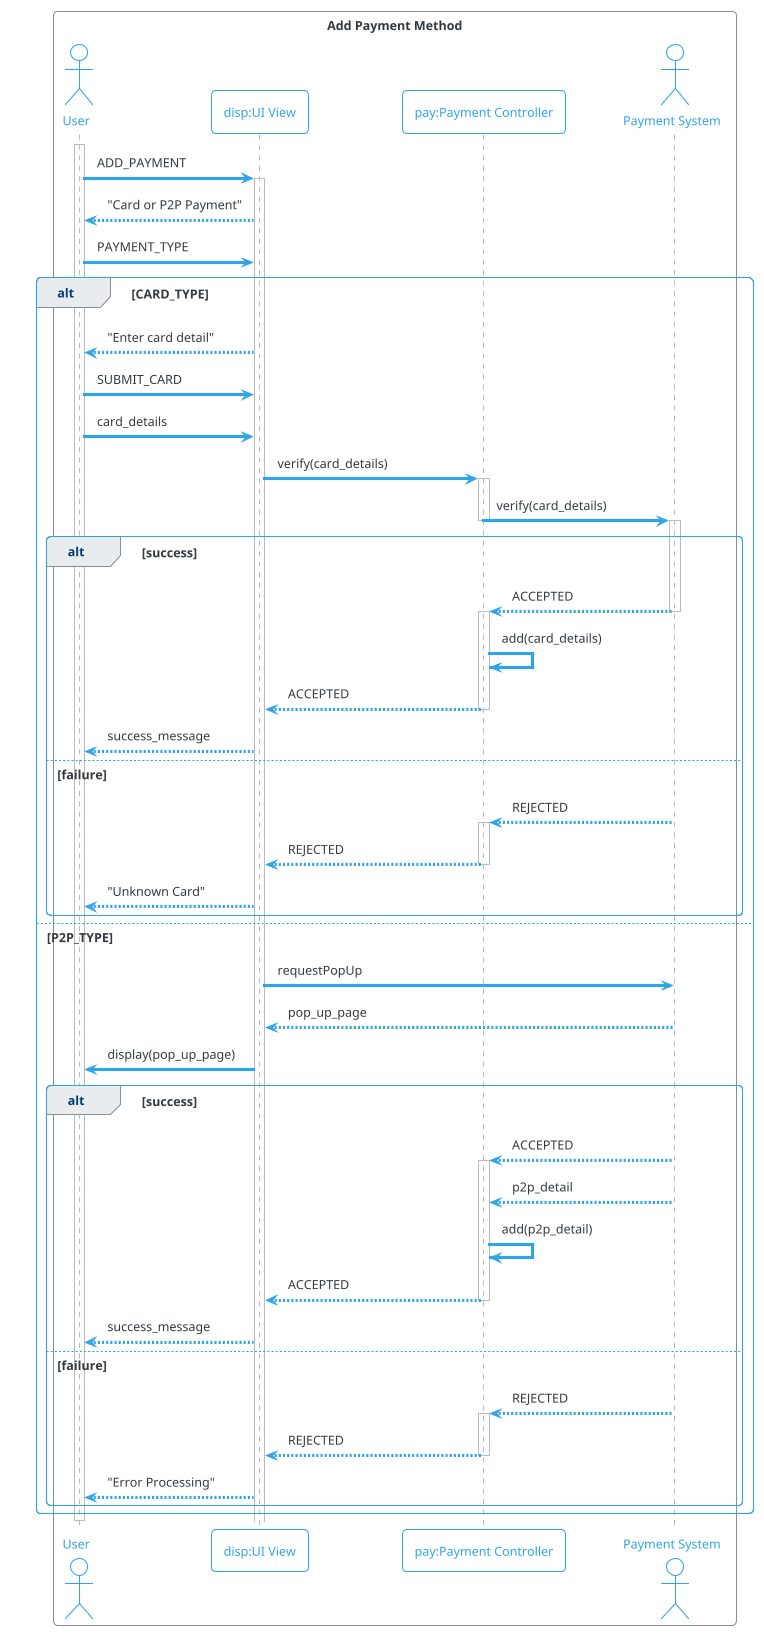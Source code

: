 @startuml add_payment
!theme cerulean-outline
box "Add Payment Method"
actor "User" as user
participant "disp:UI View" as disp
participant "pay:Payment Controller" as pay
actor "Payment System" as paySys
end box
activate user
user -> disp ++ : ADD_PAYMENT
disp --> user : "Card or P2P Payment"
user -> disp : PAYMENT_TYPE
alt CARD_TYPE
  disp --> user : "Enter card detail"
  user -> disp : SUBMIT_CARD
  user -> disp : card_details
  disp -> pay ++ : verify(card_details)
  pay -> paySys --++: verify(card_details) 
  alt success
    paySys --> pay --++ : ACCEPTED
    pay -> pay : add(card_details)
    pay --> disp --: ACCEPTED
    disp --> user : success_message
  else failure
    paySys --> pay --++ : REJECTED
    pay --> disp -- : REJECTED
    disp --> user : "Unknown Card"
  end
else P2P_TYPE
  disp -> paySys: requestPopUp
  paySys --> disp : pop_up_page
  disp -> user : display(pop_up_page)
  alt success
    paySys --> pay --++ : ACCEPTED
    paySys --> pay : p2p_detail
    pay -> pay : add(p2p_detail)
    pay --> disp --: ACCEPTED
    disp --> user : success_message
  else failure
    paySys --> pay --++ : REJECTED
    pay --> disp -- : REJECTED
    disp --> user : "Error Processing"
  end
end
deactivate user
@enduml